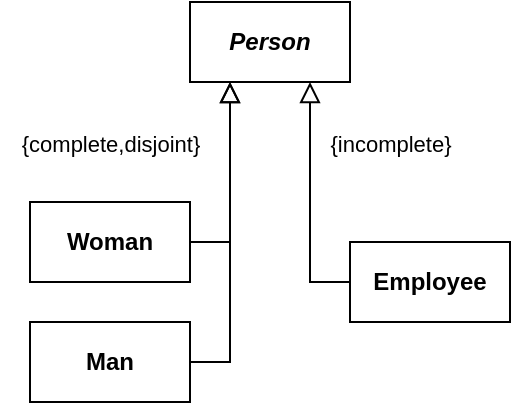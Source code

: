 <mxfile version="21.6.5" type="device">
  <diagram name="Page-1" id="bDlqiz4IERHXxEkZ9xLS">
    <mxGraphModel dx="864" dy="495" grid="1" gridSize="10" guides="1" tooltips="1" connect="1" arrows="1" fold="1" page="1" pageScale="1" pageWidth="1169" pageHeight="827" math="0" shadow="0">
      <root>
        <mxCell id="0" />
        <mxCell id="1" parent="0" />
        <mxCell id="jK_DcaLakZgWedDVneFn-19" value="&lt;b&gt;&lt;i&gt;Person&lt;/i&gt;&lt;/b&gt;" style="fontStyle=0;html=1;whiteSpace=wrap;" parent="1" vertex="1">
          <mxGeometry x="100" width="80" height="40" as="geometry" />
        </mxCell>
        <mxCell id="jK_DcaLakZgWedDVneFn-20" value="&lt;b&gt;Employee&lt;/b&gt;" style="fontStyle=0;html=1;whiteSpace=wrap;" parent="1" vertex="1">
          <mxGeometry x="180" y="120" width="80" height="40" as="geometry" />
        </mxCell>
        <mxCell id="jK_DcaLakZgWedDVneFn-21" value="&lt;b&gt;Man&lt;/b&gt;" style="fontStyle=0;html=1;whiteSpace=wrap;" parent="1" vertex="1">
          <mxGeometry x="20" y="160" width="80" height="40" as="geometry" />
        </mxCell>
        <mxCell id="jK_DcaLakZgWedDVneFn-22" value="&lt;b&gt;Woman&lt;/b&gt;" style="fontStyle=0;html=1;whiteSpace=wrap;" parent="1" vertex="1">
          <mxGeometry x="20" y="100" width="80" height="40" as="geometry" />
        </mxCell>
        <mxCell id="jK_DcaLakZgWedDVneFn-23" value="" style="endArrow=block;html=1;rounded=0;align=center;verticalAlign=bottom;endFill=0;labelBackgroundColor=none;endSize=8;exitX=1;exitY=0.5;exitDx=0;exitDy=0;entryX=0.25;entryY=1;entryDx=0;entryDy=0;" parent="1" source="jK_DcaLakZgWedDVneFn-22" target="jK_DcaLakZgWedDVneFn-19" edge="1">
          <mxGeometry x="-0.288" y="32" relative="1" as="geometry">
            <mxPoint x="310" y="240" as="sourcePoint" />
            <mxPoint x="470" y="240" as="targetPoint" />
            <mxPoint as="offset" />
            <Array as="points">
              <mxPoint x="120" y="120" />
            </Array>
          </mxGeometry>
        </mxCell>
        <mxCell id="jK_DcaLakZgWedDVneFn-24" value="" style="endArrow=block;html=1;rounded=0;align=center;verticalAlign=bottom;endFill=0;labelBackgroundColor=none;endSize=8;exitX=1;exitY=0.5;exitDx=0;exitDy=0;entryX=0.25;entryY=1;entryDx=0;entryDy=0;" parent="1" source="jK_DcaLakZgWedDVneFn-21" target="jK_DcaLakZgWedDVneFn-19" edge="1">
          <mxGeometry x="-0.25" relative="1" as="geometry">
            <mxPoint x="39" y="133" as="sourcePoint" />
            <mxPoint x="130" y="50" as="targetPoint" />
            <mxPoint as="offset" />
            <Array as="points">
              <mxPoint x="120" y="180" />
            </Array>
          </mxGeometry>
        </mxCell>
        <mxCell id="jK_DcaLakZgWedDVneFn-25" value="{incomplete}" style="endArrow=block;html=1;rounded=0;align=center;verticalAlign=bottom;endFill=0;labelBackgroundColor=none;endSize=8;exitX=0;exitY=0.5;exitDx=0;exitDy=0;entryX=0.75;entryY=1;entryDx=0;entryDy=0;" parent="1" source="jK_DcaLakZgWedDVneFn-20" target="jK_DcaLakZgWedDVneFn-19" edge="1">
          <mxGeometry x="0.333" y="-40" relative="1" as="geometry">
            <mxPoint x="150" y="130" as="sourcePoint" />
            <mxPoint x="150" y="50" as="targetPoint" />
            <mxPoint as="offset" />
            <Array as="points">
              <mxPoint x="160" y="140" />
            </Array>
          </mxGeometry>
        </mxCell>
        <mxCell id="jK_DcaLakZgWedDVneFn-26" value="{complete,disjoint}" style="text;html=1;align=center;verticalAlign=bottom;resizable=0;points=[];autosize=1;strokeColor=none;fillColor=none;fontSize=11;" parent="1" vertex="1">
          <mxGeometry x="5" y="50" width="110" height="30" as="geometry" />
        </mxCell>
      </root>
    </mxGraphModel>
  </diagram>
</mxfile>
